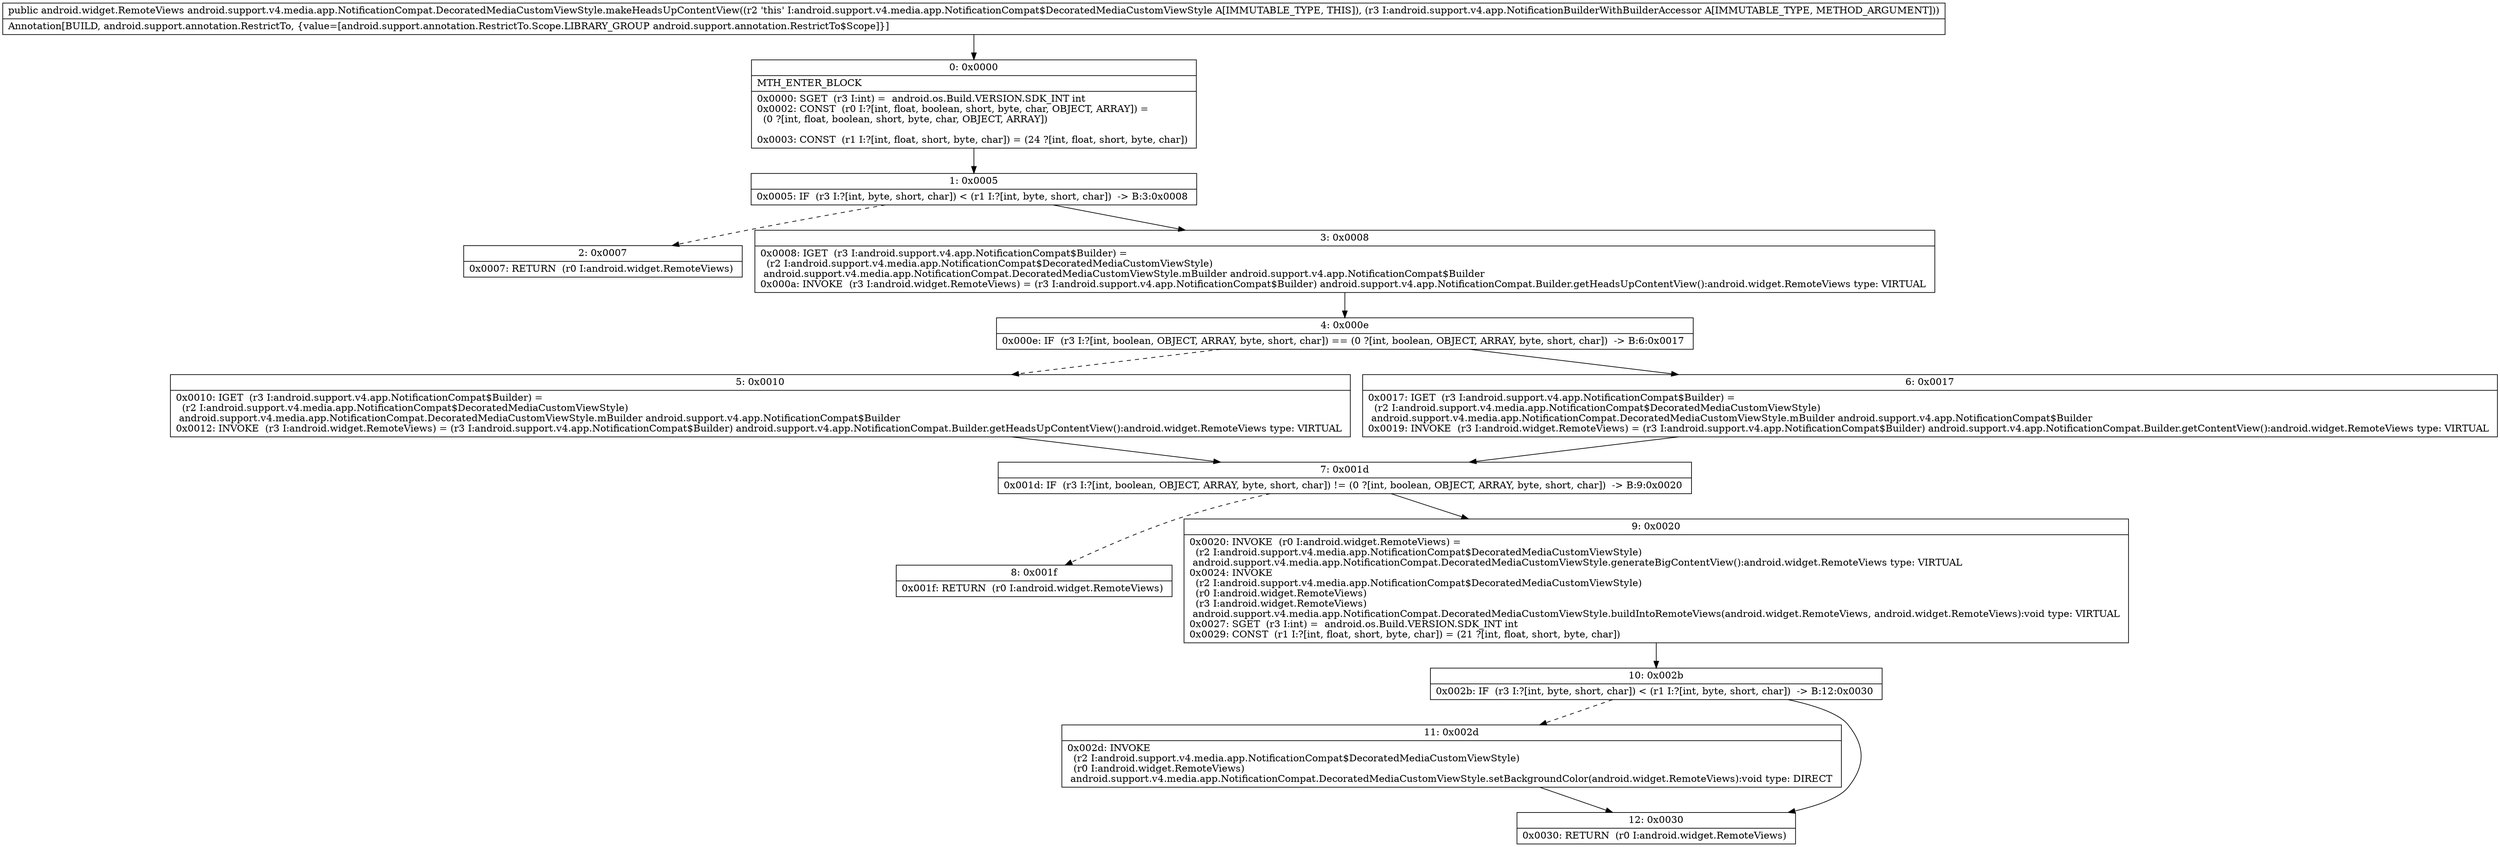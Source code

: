 digraph "CFG forandroid.support.v4.media.app.NotificationCompat.DecoratedMediaCustomViewStyle.makeHeadsUpContentView(Landroid\/support\/v4\/app\/NotificationBuilderWithBuilderAccessor;)Landroid\/widget\/RemoteViews;" {
Node_0 [shape=record,label="{0\:\ 0x0000|MTH_ENTER_BLOCK\l|0x0000: SGET  (r3 I:int) =  android.os.Build.VERSION.SDK_INT int \l0x0002: CONST  (r0 I:?[int, float, boolean, short, byte, char, OBJECT, ARRAY]) = \l  (0 ?[int, float, boolean, short, byte, char, OBJECT, ARRAY])\l \l0x0003: CONST  (r1 I:?[int, float, short, byte, char]) = (24 ?[int, float, short, byte, char]) \l}"];
Node_1 [shape=record,label="{1\:\ 0x0005|0x0005: IF  (r3 I:?[int, byte, short, char]) \< (r1 I:?[int, byte, short, char])  \-\> B:3:0x0008 \l}"];
Node_2 [shape=record,label="{2\:\ 0x0007|0x0007: RETURN  (r0 I:android.widget.RemoteViews) \l}"];
Node_3 [shape=record,label="{3\:\ 0x0008|0x0008: IGET  (r3 I:android.support.v4.app.NotificationCompat$Builder) = \l  (r2 I:android.support.v4.media.app.NotificationCompat$DecoratedMediaCustomViewStyle)\l android.support.v4.media.app.NotificationCompat.DecoratedMediaCustomViewStyle.mBuilder android.support.v4.app.NotificationCompat$Builder \l0x000a: INVOKE  (r3 I:android.widget.RemoteViews) = (r3 I:android.support.v4.app.NotificationCompat$Builder) android.support.v4.app.NotificationCompat.Builder.getHeadsUpContentView():android.widget.RemoteViews type: VIRTUAL \l}"];
Node_4 [shape=record,label="{4\:\ 0x000e|0x000e: IF  (r3 I:?[int, boolean, OBJECT, ARRAY, byte, short, char]) == (0 ?[int, boolean, OBJECT, ARRAY, byte, short, char])  \-\> B:6:0x0017 \l}"];
Node_5 [shape=record,label="{5\:\ 0x0010|0x0010: IGET  (r3 I:android.support.v4.app.NotificationCompat$Builder) = \l  (r2 I:android.support.v4.media.app.NotificationCompat$DecoratedMediaCustomViewStyle)\l android.support.v4.media.app.NotificationCompat.DecoratedMediaCustomViewStyle.mBuilder android.support.v4.app.NotificationCompat$Builder \l0x0012: INVOKE  (r3 I:android.widget.RemoteViews) = (r3 I:android.support.v4.app.NotificationCompat$Builder) android.support.v4.app.NotificationCompat.Builder.getHeadsUpContentView():android.widget.RemoteViews type: VIRTUAL \l}"];
Node_6 [shape=record,label="{6\:\ 0x0017|0x0017: IGET  (r3 I:android.support.v4.app.NotificationCompat$Builder) = \l  (r2 I:android.support.v4.media.app.NotificationCompat$DecoratedMediaCustomViewStyle)\l android.support.v4.media.app.NotificationCompat.DecoratedMediaCustomViewStyle.mBuilder android.support.v4.app.NotificationCompat$Builder \l0x0019: INVOKE  (r3 I:android.widget.RemoteViews) = (r3 I:android.support.v4.app.NotificationCompat$Builder) android.support.v4.app.NotificationCompat.Builder.getContentView():android.widget.RemoteViews type: VIRTUAL \l}"];
Node_7 [shape=record,label="{7\:\ 0x001d|0x001d: IF  (r3 I:?[int, boolean, OBJECT, ARRAY, byte, short, char]) != (0 ?[int, boolean, OBJECT, ARRAY, byte, short, char])  \-\> B:9:0x0020 \l}"];
Node_8 [shape=record,label="{8\:\ 0x001f|0x001f: RETURN  (r0 I:android.widget.RemoteViews) \l}"];
Node_9 [shape=record,label="{9\:\ 0x0020|0x0020: INVOKE  (r0 I:android.widget.RemoteViews) = \l  (r2 I:android.support.v4.media.app.NotificationCompat$DecoratedMediaCustomViewStyle)\l android.support.v4.media.app.NotificationCompat.DecoratedMediaCustomViewStyle.generateBigContentView():android.widget.RemoteViews type: VIRTUAL \l0x0024: INVOKE  \l  (r2 I:android.support.v4.media.app.NotificationCompat$DecoratedMediaCustomViewStyle)\l  (r0 I:android.widget.RemoteViews)\l  (r3 I:android.widget.RemoteViews)\l android.support.v4.media.app.NotificationCompat.DecoratedMediaCustomViewStyle.buildIntoRemoteViews(android.widget.RemoteViews, android.widget.RemoteViews):void type: VIRTUAL \l0x0027: SGET  (r3 I:int) =  android.os.Build.VERSION.SDK_INT int \l0x0029: CONST  (r1 I:?[int, float, short, byte, char]) = (21 ?[int, float, short, byte, char]) \l}"];
Node_10 [shape=record,label="{10\:\ 0x002b|0x002b: IF  (r3 I:?[int, byte, short, char]) \< (r1 I:?[int, byte, short, char])  \-\> B:12:0x0030 \l}"];
Node_11 [shape=record,label="{11\:\ 0x002d|0x002d: INVOKE  \l  (r2 I:android.support.v4.media.app.NotificationCompat$DecoratedMediaCustomViewStyle)\l  (r0 I:android.widget.RemoteViews)\l android.support.v4.media.app.NotificationCompat.DecoratedMediaCustomViewStyle.setBackgroundColor(android.widget.RemoteViews):void type: DIRECT \l}"];
Node_12 [shape=record,label="{12\:\ 0x0030|0x0030: RETURN  (r0 I:android.widget.RemoteViews) \l}"];
MethodNode[shape=record,label="{public android.widget.RemoteViews android.support.v4.media.app.NotificationCompat.DecoratedMediaCustomViewStyle.makeHeadsUpContentView((r2 'this' I:android.support.v4.media.app.NotificationCompat$DecoratedMediaCustomViewStyle A[IMMUTABLE_TYPE, THIS]), (r3 I:android.support.v4.app.NotificationBuilderWithBuilderAccessor A[IMMUTABLE_TYPE, METHOD_ARGUMENT]))  | Annotation[BUILD, android.support.annotation.RestrictTo, \{value=[android.support.annotation.RestrictTo.Scope.LIBRARY_GROUP android.support.annotation.RestrictTo$Scope]\}]\l}"];
MethodNode -> Node_0;
Node_0 -> Node_1;
Node_1 -> Node_2[style=dashed];
Node_1 -> Node_3;
Node_3 -> Node_4;
Node_4 -> Node_5[style=dashed];
Node_4 -> Node_6;
Node_5 -> Node_7;
Node_6 -> Node_7;
Node_7 -> Node_8[style=dashed];
Node_7 -> Node_9;
Node_9 -> Node_10;
Node_10 -> Node_11[style=dashed];
Node_10 -> Node_12;
Node_11 -> Node_12;
}

